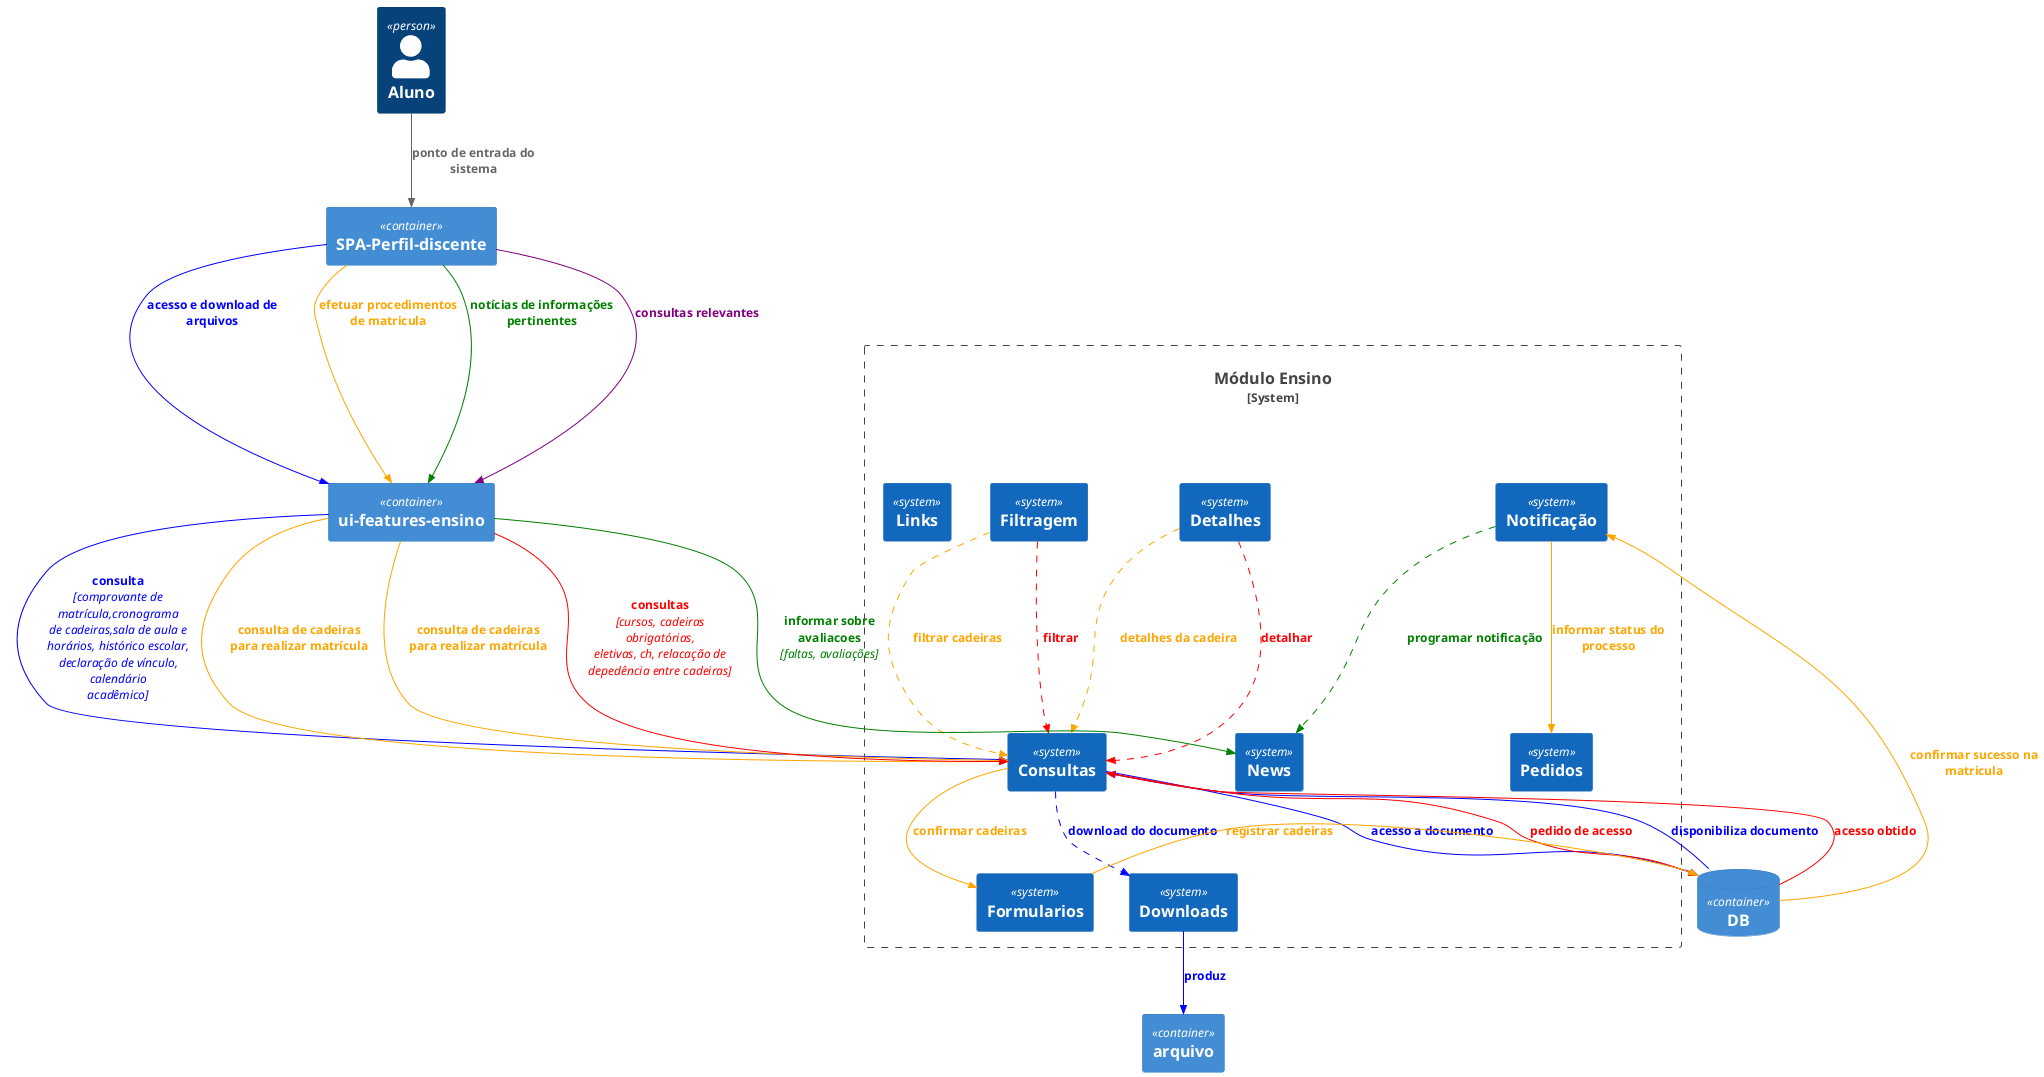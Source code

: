 @startuml C4_Elements
!include <C4/C4_Container>

Person(aluno, "Aluno")

Person(aluno, "Aluno")

AddRelTag("u1d", $textColor="blue", $lineColor="blue", $lineStyle = DashedLine())
AddRelTag("u1", $textColor="blue", $lineColor="blue")
AddRelTag("u2d", $textColor="orange", $lineColor="orange", $lineStyle = DashedLine())
AddRelTag("u2", $textColor="orange", $lineColor="orange")
AddRelTag("u3d", $textColor="green", $lineColor="green", $lineStyle = DashedLine())
AddRelTag("u3", $textColor="green", $lineColor="green")
AddRelTag("u4d", $textColor="purple", $lineColor="purple", $lineStyle = DashedLine())
AddRelTag("u4", $textColor="purple", $lineColor="purple")
AddRelTag("u5d", $textColor="red", $lineColor="red", $lineStyle = DashedLine())
AddRelTag("u5", $textColor="red", $lineColor="red")

Container(spadis, "SPA-Perfil-discente")
ContainerDb(db, "DB", "", "")
Container(resource, "arquivo", "", "")
Container(md, "ui-features-ensino", "", "")
System_Boundary(c1,Módulo Ensino){

System(statusSistema, "Pedidos")
System(notificacaoSistema, "Notificação")
System(descricaoSistema, "Detalhes")

' System(regrasNegocioSistema, "Regras de negócio")
System(filtragemSistema, "Filtragem")
System(consultaSistemas, "Consultas")
System(linksSistema, "Links")
System(formulariosSistema, "Formularios")
System(downloadsSistema, "Downloads")
System(newsSistema, "News")
}
'filtrar projetos de extensão baseado em certo critério
Rel(aluno, spadis, "ponto de entrada do sistema")
Rel(spadis, md, "acesso e download de arquivos", $tags="u1")
Rel(md, consultaSistemas,"consulta", "comprovante de matrícula,cronograma de cadeiras,sala de aula e horários, histórico escolar, declaração de vínculo, calendário acadêmico", $tags="u1")
Rel(consultaSistemas, db,"acesso a documento", $tags="u1")
Rel(db, consultaSistemas,"disponibiliza documento", $tags="u1")
Rel(consultaSistemas, downloadsSistema,"download do documento", $tags="u1d")
Rel(downloadsSistema, resource,"produz", $tags="u1")

'matricula nas cadeiras
Rel(spadis, md, "efetuar procedimentos de matricula", $tags="u2")
Rel(md, consultaSistemas,"consulta de cadeiras para realizar matrícula", $tags="u2")
Rel(filtragemSistema, consultaSistemas,"filtrar cadeiras", $tags="u2d")
Rel(descricaoSistema, consultaSistemas,"detalhes da cadeira", $tags="u2d")
Rel(consultaSistemas, formulariosSistema,"confirmar cadeiras", $tags="u2")
Rel(formulariosSistema, db,"registrar cadeiras", $tags="u2")
Rel(db, notificacaoSistema,"confirmar sucesso na matricula", $tags="u2")
Rel(notificacaoSistema, statusSistema,"informar status do processo", $tags="u2")

'quando terá availação, faltas etc
Rel(spadis, md, "notícias de informações pertinentes", $tags="u3")
Rel(md, consultaSistemas,"consulta de cadeiras para realizar matrícula", $tags="u2")
Rel(md, newsSistema,"informar sobre avaliacoes", "faltas, avaliações",$tags="u3")
Rel(notificacaoSistema,newsSistema,"programar notificação", $tags="u3d")

'consulta de informações relevantes ao curso
Rel(spadis, md, "consultas relevantes", $tags="u4")
Rel(md, consultaSistemas,"consultas", "cursos, cadeiras obrigatórias, eletivas, ch, relacação de depedência entre cadeiras",$tags="u5")
Rel(filtragemSistema,consultaSistemas,"filtrar" ,$tags="u5d")
Rel(descricaoSistema,consultaSistemas,"detalhar" ,$tags="u5d")
Rel(consultaSistemas,db,"pedido de acesso" ,$tags="u5")
Rel(db,consultaSistemas,"acesso obtido" ,$tags="u5")


@enduml
